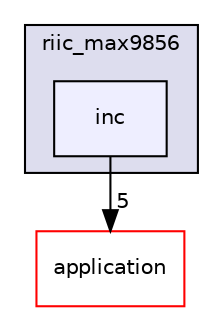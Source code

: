 digraph "inc" {
  compound=true
  node [ fontsize="10", fontname="Helvetica"];
  edge [ labelfontsize="10", labelfontname="Helvetica"];
  subgraph clusterdir_f4aca2ba6a3822ae8b0f36ded894f16d {
    graph [ bgcolor="#ddddee", pencolor="black", label="riic_max9856" fontname="Helvetica", fontsize="10", URL="dir_f4aca2ba6a3822ae8b0f36ded894f16d.html"]
  dir_95a010cce8ee98d407046d6297eceff1 [shape=box, label="inc", style="filled", fillcolor="#eeeeff", pencolor="black", URL="dir_95a010cce8ee98d407046d6297eceff1.html"];
  }
  dir_eda2a6d705da8f3400ffe9a7dcb90b30 [shape=box label="application" fillcolor="white" style="filled" color="red" URL="dir_eda2a6d705da8f3400ffe9a7dcb90b30.html"];
  dir_95a010cce8ee98d407046d6297eceff1->dir_eda2a6d705da8f3400ffe9a7dcb90b30 [headlabel="5", labeldistance=1.5 headhref="dir_000107_000002.html"];
}
